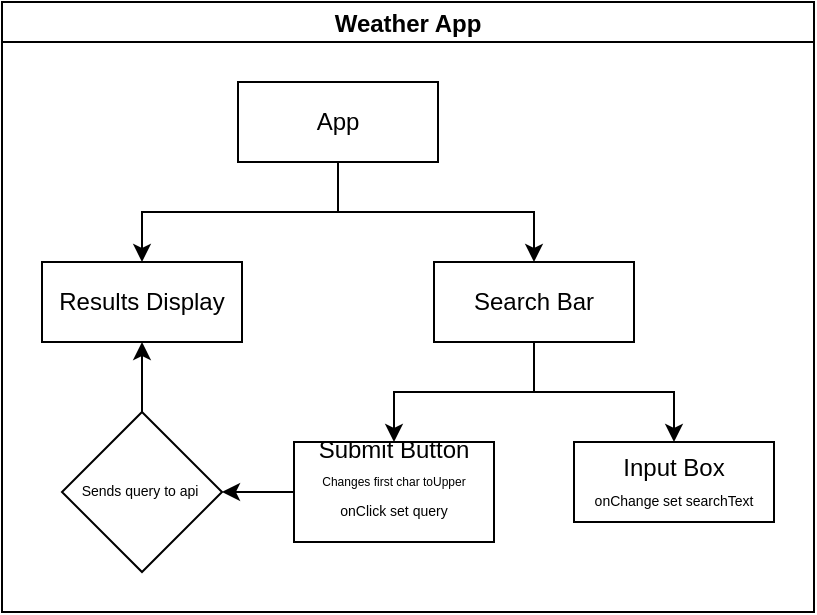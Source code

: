 <mxfile>
    <diagram id="uKCuEKAUuEGNg_Q5OyuN" name="Page-1">
        <mxGraphModel dx="498" dy="353" grid="1" gridSize="10" guides="1" tooltips="1" connect="1" arrows="1" fold="1" page="0" pageScale="1" pageWidth="827" pageHeight="1169" math="0" shadow="0">
            <root>
                <mxCell id="0"/>
                <mxCell id="1" parent="0"/>
                <mxCell id="3" value="Weather App" style="swimlane;startSize=20;horizontal=1;childLayout=treeLayout;horizontalTree=0;resizable=0;containerType=tree;" vertex="1" parent="1">
                    <mxGeometry x="370" y="200" width="406" height="305" as="geometry"/>
                </mxCell>
                <mxCell id="4" value="App" style="whiteSpace=wrap;html=1;" vertex="1" parent="3">
                    <mxGeometry x="118" y="40" width="100" height="40" as="geometry"/>
                </mxCell>
                <mxCell id="5" value="Search Bar" style="whiteSpace=wrap;html=1;" vertex="1" parent="3">
                    <mxGeometry x="216" y="130" width="100" height="40" as="geometry"/>
                </mxCell>
                <mxCell id="6" value="" style="edgeStyle=elbowEdgeStyle;elbow=vertical;html=1;rounded=0;" edge="1" parent="3" source="4" target="5">
                    <mxGeometry relative="1" as="geometry"/>
                </mxCell>
                <mxCell id="7" value="Results Display" style="whiteSpace=wrap;html=1;" vertex="1" parent="3">
                    <mxGeometry x="20" y="130" width="100" height="40" as="geometry"/>
                </mxCell>
                <mxCell id="8" value="" style="edgeStyle=elbowEdgeStyle;elbow=vertical;html=1;rounded=0;" edge="1" parent="3" source="4" target="7">
                    <mxGeometry relative="1" as="geometry"/>
                </mxCell>
                <mxCell id="11" value="" style="edgeStyle=elbowEdgeStyle;elbow=vertical;html=1;rounded=0;" edge="1" target="12" source="5" parent="3">
                    <mxGeometry relative="1" as="geometry">
                        <mxPoint x="370" y="280" as="sourcePoint"/>
                    </mxGeometry>
                </mxCell>
                <mxCell id="12" value="Input Box&lt;br&gt;&lt;font style=&quot;font-size: 7px&quot;&gt;onChange set searchText&lt;/font&gt;" style="whiteSpace=wrap;html=1;" vertex="1" parent="3">
                    <mxGeometry x="286" y="220" width="100" height="40" as="geometry"/>
                </mxCell>
                <mxCell id="13" value="" style="edgeStyle=elbowEdgeStyle;elbow=vertical;html=1;rounded=0;" edge="1" target="14" source="5" parent="3">
                    <mxGeometry relative="1" as="geometry">
                        <mxPoint x="300" y="370" as="sourcePoint"/>
                    </mxGeometry>
                </mxCell>
                <mxCell id="14" value="Submit Button&lt;br&gt;&lt;font style=&quot;font-size: 6px&quot;&gt;Changes first char toUpper&lt;/font&gt;&lt;br&gt;&lt;font style=&quot;font-size: 7px&quot;&gt;onClick set query&lt;br&gt;&lt;br&gt;&lt;/font&gt;" style="whiteSpace=wrap;html=1;" vertex="1" parent="3">
                    <mxGeometry x="146" y="220" width="100" height="50" as="geometry"/>
                </mxCell>
                <mxCell id="47" style="edgeStyle=none;html=1;exitX=0.5;exitY=0;exitDx=0;exitDy=0;entryX=0.5;entryY=1;entryDx=0;entryDy=0;fontSize=7;" edge="1" parent="3" source="43" target="7">
                    <mxGeometry relative="1" as="geometry"/>
                </mxCell>
                <mxCell id="43" value="&lt;span&gt;Sends query to api&amp;nbsp;&lt;/span&gt;" style="rhombus;whiteSpace=wrap;html=1;fontSize=7;" vertex="1" parent="3">
                    <mxGeometry x="30" y="205" width="80" height="80" as="geometry"/>
                </mxCell>
                <mxCell id="54" value="" style="endArrow=classic;html=1;fontSize=7;entryX=1;entryY=0.5;entryDx=0;entryDy=0;exitX=0;exitY=0.5;exitDx=0;exitDy=0;" edge="1" parent="3" source="14" target="43">
                    <mxGeometry width="50" height="50" relative="1" as="geometry">
                        <mxPoint x="170" y="300" as="sourcePoint"/>
                        <mxPoint x="220" y="250" as="targetPoint"/>
                    </mxGeometry>
                </mxCell>
            </root>
        </mxGraphModel>
    </diagram>
</mxfile>